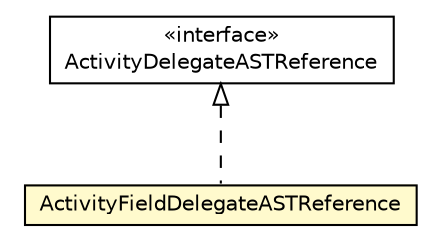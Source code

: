 #!/usr/local/bin/dot
#
# Class diagram 
# Generated by UMLGraph version 5.1 (http://www.umlgraph.org/)
#

digraph G {
	edge [fontname="Helvetica",fontsize=10,labelfontname="Helvetica",labelfontsize=10];
	node [fontname="Helvetica",fontsize=10,shape=plaintext];
	nodesep=0.25;
	ranksep=0.5;
	// org.androidtransfuse.gen.componentBuilder.ActivityFieldDelegateASTReference
	c143274 [label=<<table title="org.androidtransfuse.gen.componentBuilder.ActivityFieldDelegateASTReference" border="0" cellborder="1" cellspacing="0" cellpadding="2" port="p" bgcolor="lemonChiffon" href="./ActivityFieldDelegateASTReference.html">
		<tr><td><table border="0" cellspacing="0" cellpadding="1">
<tr><td align="center" balign="center"> ActivityFieldDelegateASTReference </td></tr>
		</table></td></tr>
		</table>>, fontname="Helvetica", fontcolor="black", fontsize=10.0];
	// org.androidtransfuse.gen.componentBuilder.ActivityDelegateASTReference
	c143289 [label=<<table title="org.androidtransfuse.gen.componentBuilder.ActivityDelegateASTReference" border="0" cellborder="1" cellspacing="0" cellpadding="2" port="p" href="./ActivityDelegateASTReference.html">
		<tr><td><table border="0" cellspacing="0" cellpadding="1">
<tr><td align="center" balign="center"> &#171;interface&#187; </td></tr>
<tr><td align="center" balign="center"> ActivityDelegateASTReference </td></tr>
		</table></td></tr>
		</table>>, fontname="Helvetica", fontcolor="black", fontsize=10.0];
	//org.androidtransfuse.gen.componentBuilder.ActivityFieldDelegateASTReference implements org.androidtransfuse.gen.componentBuilder.ActivityDelegateASTReference
	c143289:p -> c143274:p [dir=back,arrowtail=empty,style=dashed];
}

